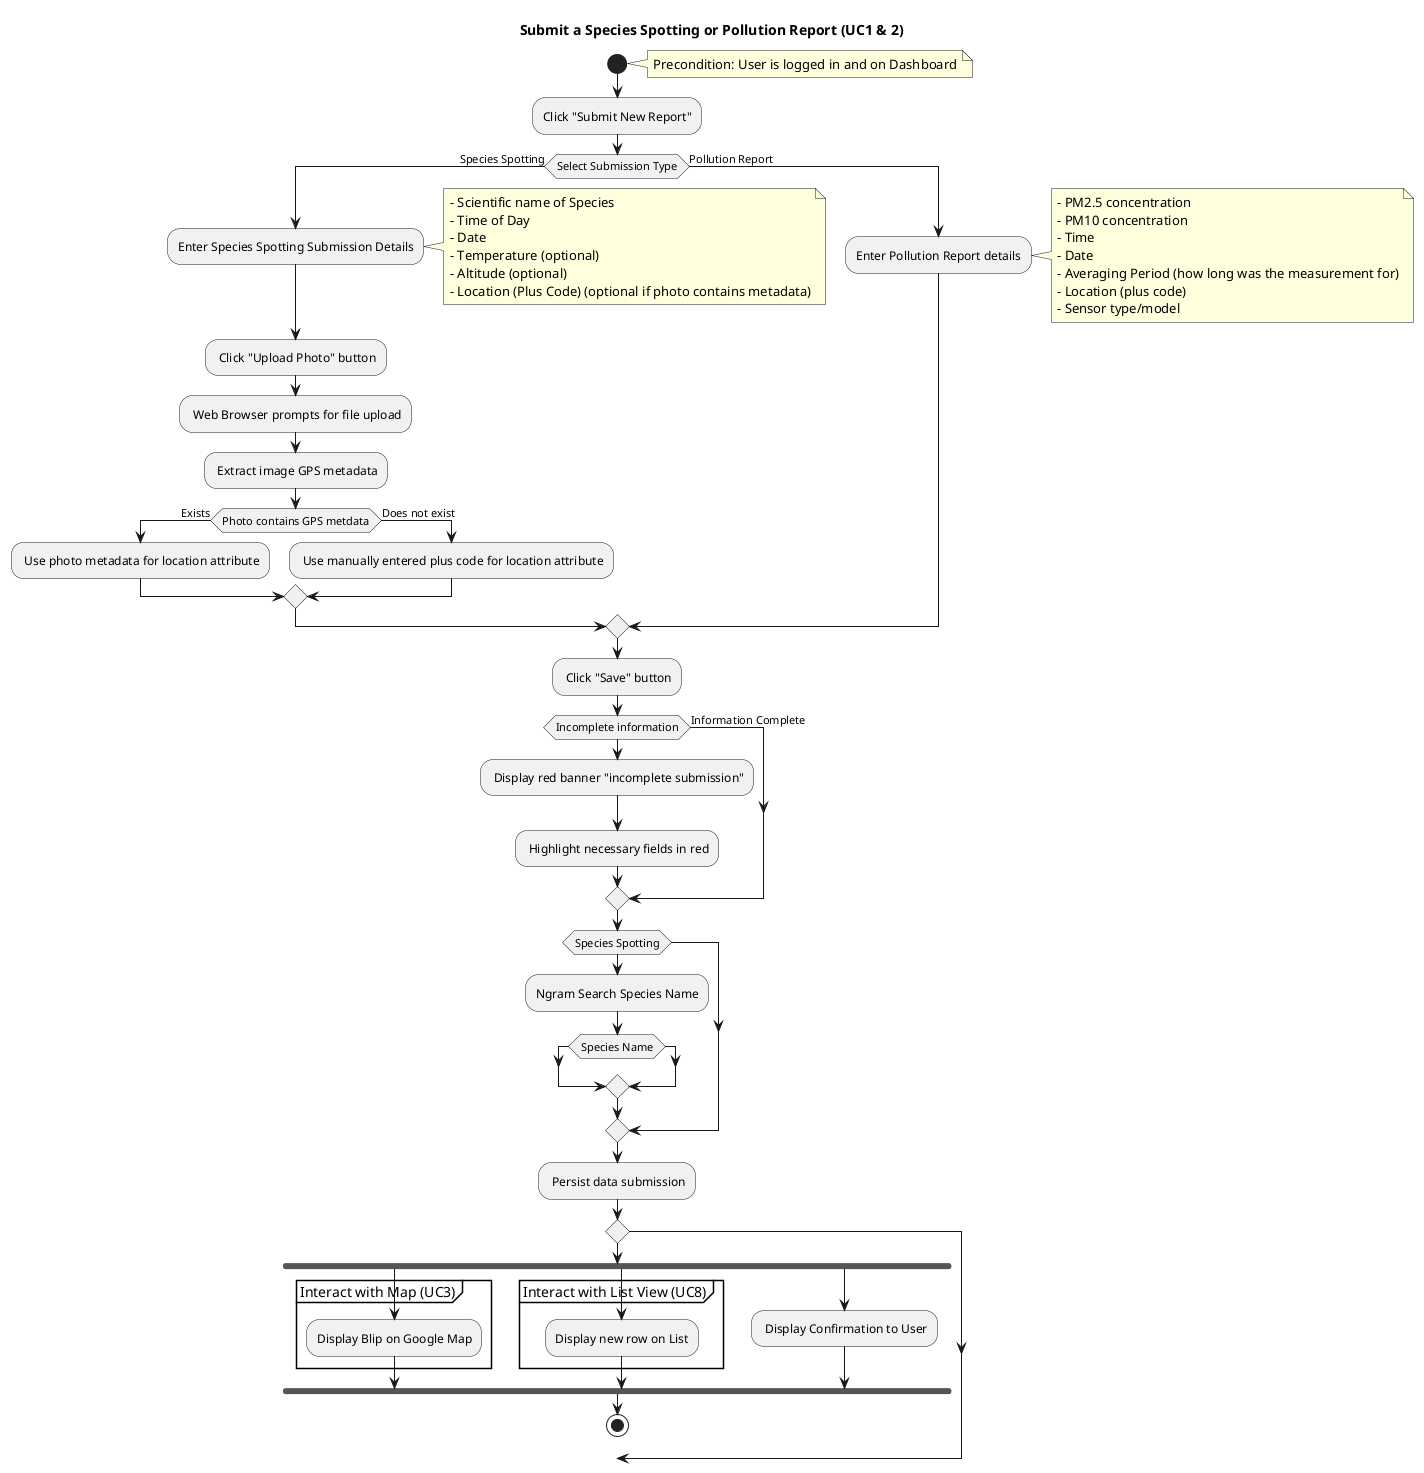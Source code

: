 @startuml
title Submit a Species Spotting or Pollution Report (UC1 & 2)
start
note right
    Precondition: User is logged in and on Dashboard
end note

:Click "Submit New Report";
if (Select Submission Type) then (Species Spotting)
    :Enter Species Spotting Submission Details;
    note right
        - Scientific name of Species
        - Time of Day
        - Date
        - Temperature (optional)
        - Altitude (optional)
        - Location (Plus Code) (optional if photo contains metadata)
    end note
    : Click "Upload Photo" button;
    : Web Browser prompts for file upload;
    : Extract image GPS metadata;

    if (Photo contains GPS metdata) then (Exists)
        : Use photo metadata for location attribute;
    else (Does not exist)
        : Use manually entered plus code for location attribute;
    endif
else (Pollution Report)
    :Enter Pollution Report details;
    note right
        - PM2.5 concentration
        - PM10 concentration
        - Time
        - Date
        - Averaging Period (how long was the measurement for)
        - Location (plus code)
        - Sensor type/model
    end note
endif
: Click "Save" button;

if (Incomplete information)
    : Display red banner "incomplete submission";
    : Highlight necessary fields in red;
else (Information Complete)
endif

if  (Species Spotting)
:Ngram Search Species Name;
    if (Species Name)
    endif

endif


: Persist data submission;
if ()
fork
partition Interact with Map (UC3){
    :Display Blip on Google Map;
}
fork again
partition Interact with List View (UC8){
    :Display new row on List;
}
fork again
: Display Confirmation to User;
end fork

stop
@enduml
